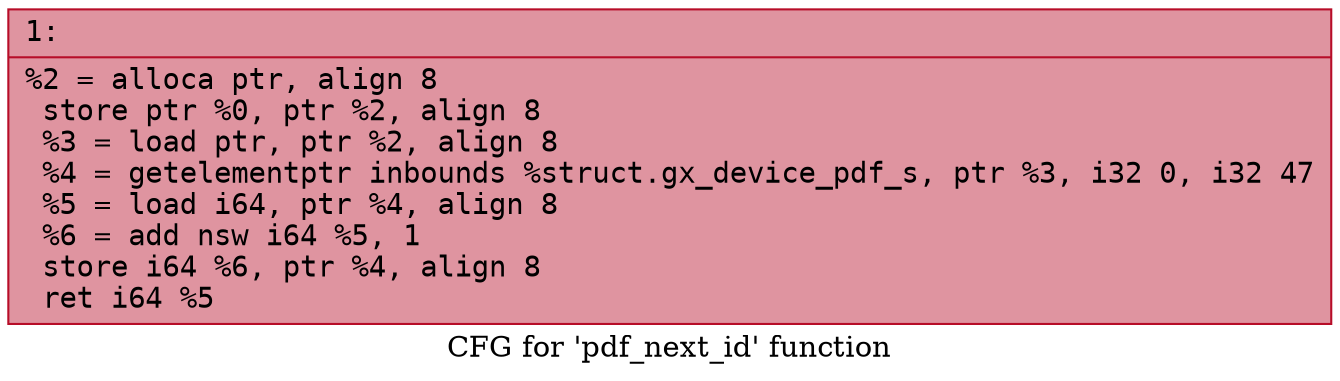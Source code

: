 digraph "CFG for 'pdf_next_id' function" {
	label="CFG for 'pdf_next_id' function";

	Node0x6000020b0ff0 [shape=record,color="#b70d28ff", style=filled, fillcolor="#b70d2870" fontname="Courier",label="{1:\l|  %2 = alloca ptr, align 8\l  store ptr %0, ptr %2, align 8\l  %3 = load ptr, ptr %2, align 8\l  %4 = getelementptr inbounds %struct.gx_device_pdf_s, ptr %3, i32 0, i32 47\l  %5 = load i64, ptr %4, align 8\l  %6 = add nsw i64 %5, 1\l  store i64 %6, ptr %4, align 8\l  ret i64 %5\l}"];
}
